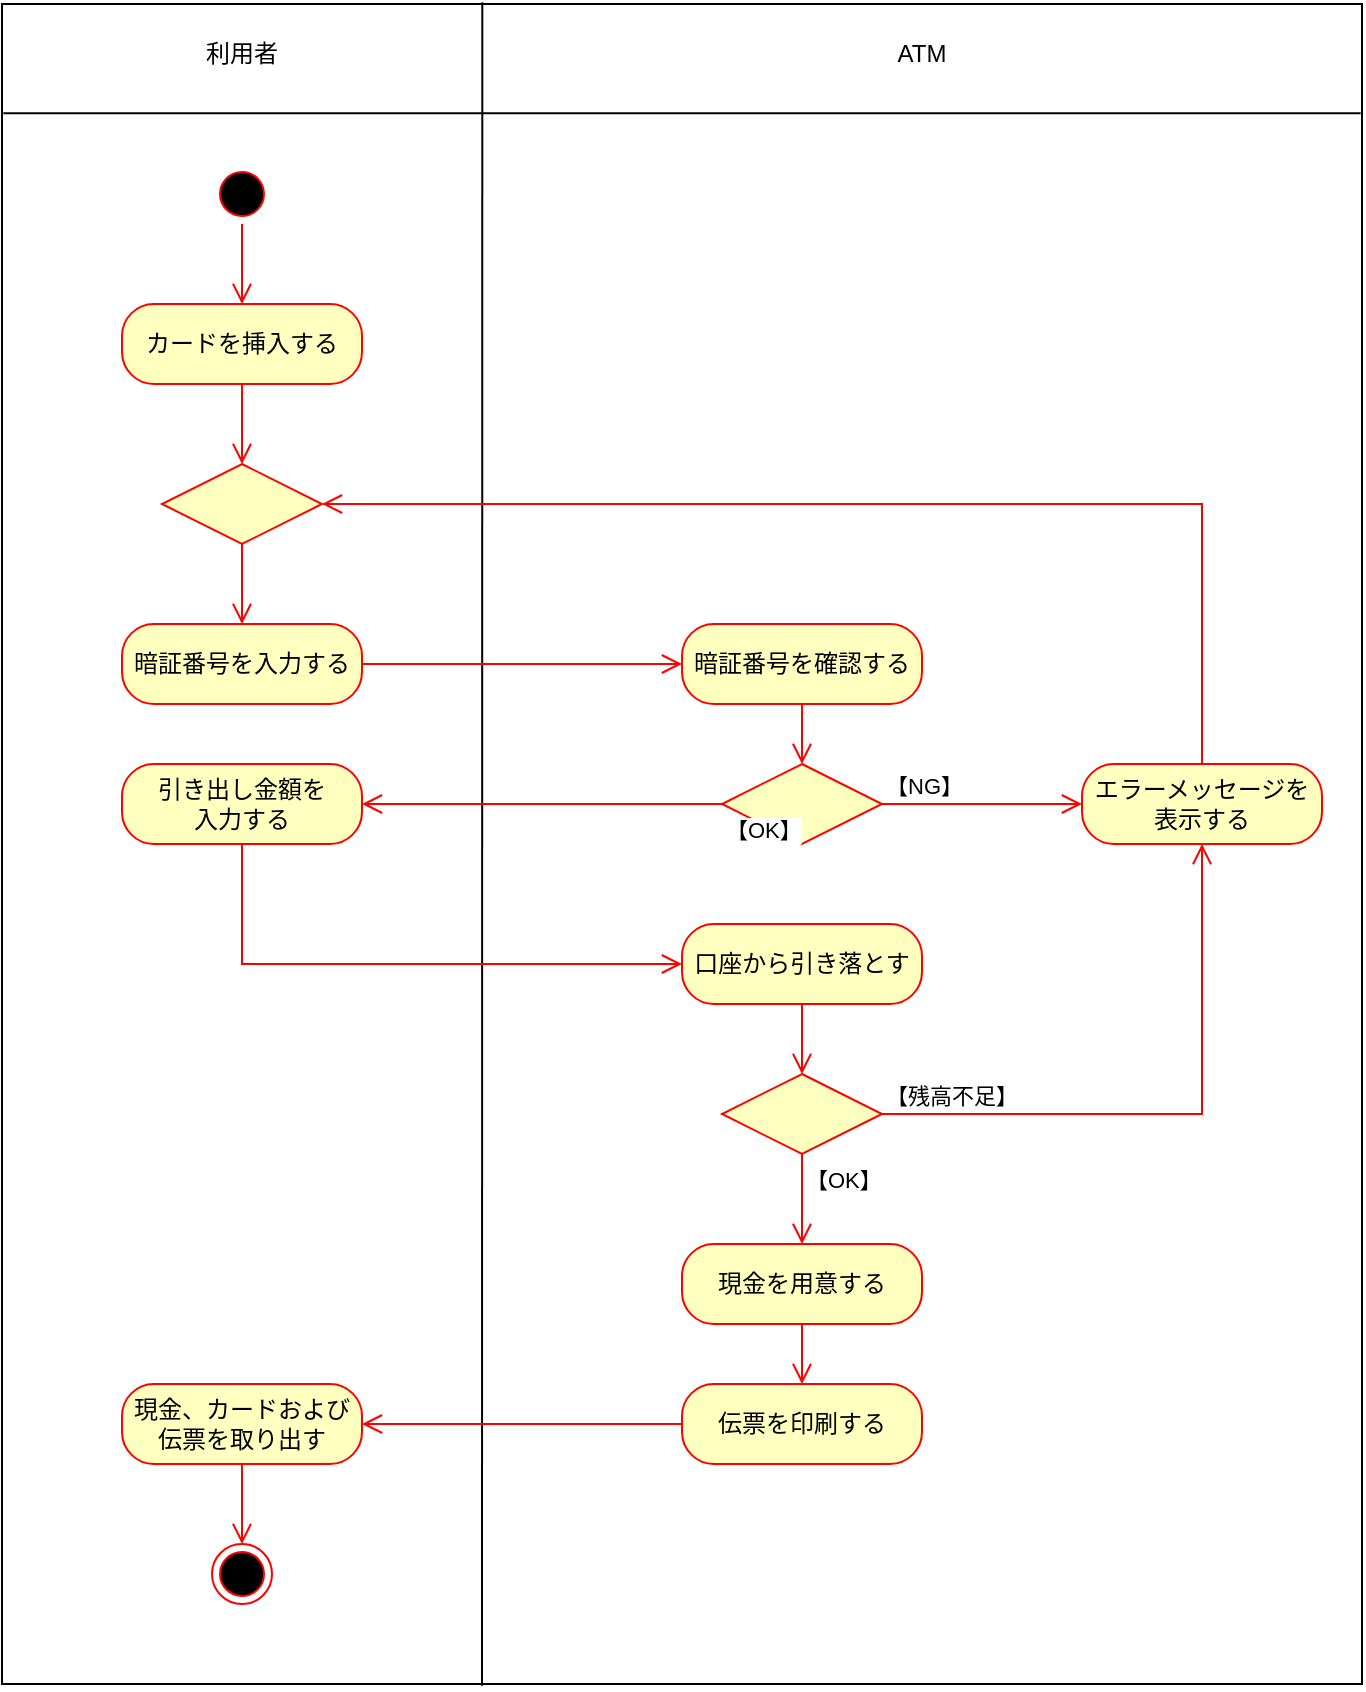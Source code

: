 <mxfile version="21.6.1" type="device">
  <diagram name="ページ1" id="jOh2jZPJ2Ui1b5TENfLH">
    <mxGraphModel dx="1257" dy="634" grid="1" gridSize="10" guides="1" tooltips="1" connect="1" arrows="1" fold="1" page="1" pageScale="1" pageWidth="827" pageHeight="1169" math="0" shadow="0">
      <root>
        <mxCell id="0" />
        <mxCell id="1" parent="0" />
        <mxCell id="Xevoeb9xiDvfFG-74W2G-34" value="" style="rounded=0;whiteSpace=wrap;html=1;" vertex="1" parent="1">
          <mxGeometry x="80" y="50" width="680" height="840" as="geometry" />
        </mxCell>
        <mxCell id="Xevoeb9xiDvfFG-74W2G-36" value="" style="endArrow=none;html=1;rounded=0;exitX=0.338;exitY=1.002;exitDx=0;exitDy=0;exitPerimeter=0;" edge="1" parent="1">
          <mxGeometry width="50" height="50" relative="1" as="geometry">
            <mxPoint x="320.0" y="890.84" as="sourcePoint" />
            <mxPoint x="320.16" y="49.16" as="targetPoint" />
          </mxGeometry>
        </mxCell>
        <mxCell id="Xevoeb9xiDvfFG-74W2G-2" value="" style="ellipse;html=1;shape=startState;fillColor=#000000;strokeColor=#ff0000;" vertex="1" parent="1">
          <mxGeometry x="185" y="130" width="30" height="30" as="geometry" />
        </mxCell>
        <mxCell id="Xevoeb9xiDvfFG-74W2G-3" value="" style="edgeStyle=orthogonalEdgeStyle;html=1;verticalAlign=bottom;endArrow=open;endSize=8;strokeColor=#ff0000;rounded=0;" edge="1" source="Xevoeb9xiDvfFG-74W2G-2" parent="1">
          <mxGeometry relative="1" as="geometry">
            <mxPoint x="200" y="200" as="targetPoint" />
          </mxGeometry>
        </mxCell>
        <mxCell id="Xevoeb9xiDvfFG-74W2G-4" value="カードを挿入する" style="rounded=1;whiteSpace=wrap;html=1;arcSize=40;fontColor=#000000;fillColor=#ffffc0;strokeColor=#ff0000;" vertex="1" parent="1">
          <mxGeometry x="140" y="200" width="120" height="40" as="geometry" />
        </mxCell>
        <mxCell id="Xevoeb9xiDvfFG-74W2G-5" value="" style="edgeStyle=orthogonalEdgeStyle;html=1;verticalAlign=bottom;endArrow=open;endSize=8;strokeColor=#ff0000;rounded=0;" edge="1" source="Xevoeb9xiDvfFG-74W2G-4" parent="1">
          <mxGeometry relative="1" as="geometry">
            <mxPoint x="200" y="280" as="targetPoint" />
          </mxGeometry>
        </mxCell>
        <mxCell id="Xevoeb9xiDvfFG-74W2G-6" value="" style="rhombus;whiteSpace=wrap;html=1;fontColor=#000000;fillColor=#ffffc0;strokeColor=#ff0000;" vertex="1" parent="1">
          <mxGeometry x="160" y="280" width="80" height="40" as="geometry" />
        </mxCell>
        <mxCell id="Xevoeb9xiDvfFG-74W2G-8" value="" style="edgeStyle=orthogonalEdgeStyle;html=1;align=left;verticalAlign=top;endArrow=open;endSize=8;strokeColor=#ff0000;rounded=0;" edge="1" source="Xevoeb9xiDvfFG-74W2G-6" parent="1">
          <mxGeometry x="-1" relative="1" as="geometry">
            <mxPoint x="200" y="360" as="targetPoint" />
          </mxGeometry>
        </mxCell>
        <mxCell id="Xevoeb9xiDvfFG-74W2G-9" value="暗証番号を入力する" style="rounded=1;whiteSpace=wrap;html=1;arcSize=40;fontColor=#000000;fillColor=#ffffc0;strokeColor=#ff0000;" vertex="1" parent="1">
          <mxGeometry x="140" y="360" width="120" height="40" as="geometry" />
        </mxCell>
        <mxCell id="Xevoeb9xiDvfFG-74W2G-13" value="暗証番号を確認する" style="rounded=1;whiteSpace=wrap;html=1;arcSize=40;fontColor=#000000;fillColor=#ffffc0;strokeColor=#ff0000;" vertex="1" parent="1">
          <mxGeometry x="420" y="360" width="120" height="40" as="geometry" />
        </mxCell>
        <mxCell id="Xevoeb9xiDvfFG-74W2G-10" value="" style="edgeStyle=orthogonalEdgeStyle;html=1;verticalAlign=bottom;endArrow=open;endSize=8;strokeColor=#ff0000;rounded=0;" edge="1" source="Xevoeb9xiDvfFG-74W2G-9" parent="1">
          <mxGeometry relative="1" as="geometry">
            <mxPoint x="420" y="380" as="targetPoint" />
          </mxGeometry>
        </mxCell>
        <mxCell id="Xevoeb9xiDvfFG-74W2G-14" value="" style="edgeStyle=orthogonalEdgeStyle;html=1;verticalAlign=bottom;endArrow=open;endSize=8;strokeColor=#ff0000;rounded=0;" edge="1" source="Xevoeb9xiDvfFG-74W2G-13" parent="1">
          <mxGeometry relative="1" as="geometry">
            <mxPoint x="480" y="430" as="targetPoint" />
          </mxGeometry>
        </mxCell>
        <mxCell id="Xevoeb9xiDvfFG-74W2G-15" value="" style="rhombus;whiteSpace=wrap;html=1;fontColor=#000000;fillColor=#ffffc0;strokeColor=#ff0000;" vertex="1" parent="1">
          <mxGeometry x="440" y="430" width="80" height="40" as="geometry" />
        </mxCell>
        <mxCell id="Xevoeb9xiDvfFG-74W2G-16" value="【NG】" style="edgeStyle=orthogonalEdgeStyle;html=1;align=left;verticalAlign=bottom;endArrow=open;endSize=8;strokeColor=#ff0000;rounded=0;" edge="1" source="Xevoeb9xiDvfFG-74W2G-15" parent="1">
          <mxGeometry x="-1" relative="1" as="geometry">
            <mxPoint x="620" y="450" as="targetPoint" />
          </mxGeometry>
        </mxCell>
        <mxCell id="Xevoeb9xiDvfFG-74W2G-18" value="引き出し金額を&lt;br&gt;入力する" style="rounded=1;whiteSpace=wrap;html=1;arcSize=40;fontColor=#000000;fillColor=#ffffc0;strokeColor=#ff0000;" vertex="1" parent="1">
          <mxGeometry x="140" y="430" width="120" height="40" as="geometry" />
        </mxCell>
        <mxCell id="Xevoeb9xiDvfFG-74W2G-17" value="【OK】" style="edgeStyle=orthogonalEdgeStyle;html=1;align=left;verticalAlign=top;endArrow=open;endSize=8;strokeColor=#ff0000;rounded=0;" edge="1" source="Xevoeb9xiDvfFG-74W2G-15" parent="1">
          <mxGeometry x="-1" relative="1" as="geometry">
            <mxPoint x="260" y="450" as="targetPoint" />
          </mxGeometry>
        </mxCell>
        <mxCell id="Xevoeb9xiDvfFG-74W2G-20" value="エラーメッセージを表示する" style="rounded=1;whiteSpace=wrap;html=1;arcSize=40;fontColor=#000000;fillColor=#ffffc0;strokeColor=#ff0000;" vertex="1" parent="1">
          <mxGeometry x="620" y="430" width="120" height="40" as="geometry" />
        </mxCell>
        <mxCell id="Xevoeb9xiDvfFG-74W2G-19" value="" style="edgeStyle=orthogonalEdgeStyle;html=1;verticalAlign=bottom;endArrow=open;endSize=8;strokeColor=#ff0000;rounded=0;entryX=0;entryY=0.5;entryDx=0;entryDy=0;" edge="1" source="Xevoeb9xiDvfFG-74W2G-18" parent="1" target="Xevoeb9xiDvfFG-74W2G-22">
          <mxGeometry relative="1" as="geometry">
            <mxPoint x="340" y="570" as="targetPoint" />
            <Array as="points">
              <mxPoint x="200" y="530" />
            </Array>
          </mxGeometry>
        </mxCell>
        <mxCell id="Xevoeb9xiDvfFG-74W2G-22" value="口座から引き落とす" style="rounded=1;whiteSpace=wrap;html=1;arcSize=40;fontColor=#000000;fillColor=#ffffc0;strokeColor=#ff0000;" vertex="1" parent="1">
          <mxGeometry x="420" y="510" width="120" height="40" as="geometry" />
        </mxCell>
        <mxCell id="Xevoeb9xiDvfFG-74W2G-21" value="" style="edgeStyle=orthogonalEdgeStyle;html=1;verticalAlign=bottom;endArrow=open;endSize=8;strokeColor=#ff0000;rounded=0;entryX=1;entryY=0.5;entryDx=0;entryDy=0;" edge="1" source="Xevoeb9xiDvfFG-74W2G-20" parent="1" target="Xevoeb9xiDvfFG-74W2G-6">
          <mxGeometry relative="1" as="geometry">
            <mxPoint x="620" y="260" as="targetPoint" />
            <Array as="points">
              <mxPoint x="680" y="300" />
            </Array>
          </mxGeometry>
        </mxCell>
        <mxCell id="Xevoeb9xiDvfFG-74W2G-23" value="" style="edgeStyle=orthogonalEdgeStyle;html=1;verticalAlign=bottom;endArrow=open;endSize=8;strokeColor=#ff0000;rounded=0;entryX=0.5;entryY=0;entryDx=0;entryDy=0;" edge="1" source="Xevoeb9xiDvfFG-74W2G-22" parent="1" target="Xevoeb9xiDvfFG-74W2G-24">
          <mxGeometry relative="1" as="geometry">
            <mxPoint x="480" y="580" as="targetPoint" />
          </mxGeometry>
        </mxCell>
        <mxCell id="Xevoeb9xiDvfFG-74W2G-24" value="" style="rhombus;whiteSpace=wrap;html=1;fontColor=#000000;fillColor=#ffffc0;strokeColor=#ff0000;" vertex="1" parent="1">
          <mxGeometry x="440" y="585" width="80" height="40" as="geometry" />
        </mxCell>
        <mxCell id="Xevoeb9xiDvfFG-74W2G-25" value="【残高不足】" style="edgeStyle=orthogonalEdgeStyle;html=1;align=left;verticalAlign=bottom;endArrow=open;endSize=8;strokeColor=#ff0000;rounded=0;entryX=0.5;entryY=1;entryDx=0;entryDy=0;" edge="1" source="Xevoeb9xiDvfFG-74W2G-24" parent="1" target="Xevoeb9xiDvfFG-74W2G-20">
          <mxGeometry x="-1" relative="1" as="geometry">
            <mxPoint x="620" y="605" as="targetPoint" />
          </mxGeometry>
        </mxCell>
        <mxCell id="Xevoeb9xiDvfFG-74W2G-26" value="【OK】" style="edgeStyle=orthogonalEdgeStyle;html=1;align=left;verticalAlign=top;endArrow=open;endSize=8;strokeColor=#ff0000;rounded=0;" edge="1" source="Xevoeb9xiDvfFG-74W2G-24" parent="1">
          <mxGeometry x="-1" relative="1" as="geometry">
            <mxPoint x="480" y="670" as="targetPoint" />
          </mxGeometry>
        </mxCell>
        <mxCell id="Xevoeb9xiDvfFG-74W2G-27" value="現金を用意する" style="rounded=1;whiteSpace=wrap;html=1;arcSize=40;fontColor=#000000;fillColor=#ffffc0;strokeColor=#ff0000;" vertex="1" parent="1">
          <mxGeometry x="420" y="670" width="120" height="40" as="geometry" />
        </mxCell>
        <mxCell id="Xevoeb9xiDvfFG-74W2G-28" value="" style="edgeStyle=orthogonalEdgeStyle;html=1;verticalAlign=bottom;endArrow=open;endSize=8;strokeColor=#ff0000;rounded=0;" edge="1" source="Xevoeb9xiDvfFG-74W2G-27" parent="1">
          <mxGeometry relative="1" as="geometry">
            <mxPoint x="480" y="740" as="targetPoint" />
          </mxGeometry>
        </mxCell>
        <mxCell id="Xevoeb9xiDvfFG-74W2G-29" value="伝票を印刷する" style="rounded=1;whiteSpace=wrap;html=1;arcSize=40;fontColor=#000000;fillColor=#ffffc0;strokeColor=#ff0000;" vertex="1" parent="1">
          <mxGeometry x="420" y="740" width="120" height="40" as="geometry" />
        </mxCell>
        <mxCell id="Xevoeb9xiDvfFG-74W2G-30" value="" style="edgeStyle=orthogonalEdgeStyle;html=1;verticalAlign=bottom;endArrow=open;endSize=8;strokeColor=#ff0000;rounded=0;" edge="1" source="Xevoeb9xiDvfFG-74W2G-29" parent="1">
          <mxGeometry relative="1" as="geometry">
            <mxPoint x="260" y="760" as="targetPoint" />
          </mxGeometry>
        </mxCell>
        <mxCell id="Xevoeb9xiDvfFG-74W2G-31" value="現金、カードおよび伝票を取り出す" style="rounded=1;whiteSpace=wrap;html=1;arcSize=40;fontColor=#000000;fillColor=#ffffc0;strokeColor=#ff0000;" vertex="1" parent="1">
          <mxGeometry x="140" y="740" width="120" height="40" as="geometry" />
        </mxCell>
        <mxCell id="Xevoeb9xiDvfFG-74W2G-32" value="" style="edgeStyle=orthogonalEdgeStyle;html=1;verticalAlign=bottom;endArrow=open;endSize=8;strokeColor=#ff0000;rounded=0;" edge="1" source="Xevoeb9xiDvfFG-74W2G-31" parent="1">
          <mxGeometry relative="1" as="geometry">
            <mxPoint x="200" y="820" as="targetPoint" />
          </mxGeometry>
        </mxCell>
        <mxCell id="Xevoeb9xiDvfFG-74W2G-33" value="" style="ellipse;html=1;shape=endState;fillColor=#000000;strokeColor=#ff0000;" vertex="1" parent="1">
          <mxGeometry x="185" y="820" width="30" height="30" as="geometry" />
        </mxCell>
        <mxCell id="Xevoeb9xiDvfFG-74W2G-35" value="" style="endArrow=none;html=1;rounded=0;entryX=0.999;entryY=0.065;entryDx=0;entryDy=0;entryPerimeter=0;exitX=0.001;exitY=0.065;exitDx=0;exitDy=0;exitPerimeter=0;endSize=5;startSize=5;" edge="1" parent="1" source="Xevoeb9xiDvfFG-74W2G-34" target="Xevoeb9xiDvfFG-74W2G-34">
          <mxGeometry width="50" height="50" relative="1" as="geometry">
            <mxPoint x="80" y="110" as="sourcePoint" />
            <mxPoint x="130" y="60" as="targetPoint" />
          </mxGeometry>
        </mxCell>
        <mxCell id="Xevoeb9xiDvfFG-74W2G-37" value="利用者" style="text;html=1;strokeColor=none;fillColor=none;align=center;verticalAlign=middle;whiteSpace=wrap;rounded=0;" vertex="1" parent="1">
          <mxGeometry x="170" y="60" width="60" height="30" as="geometry" />
        </mxCell>
        <mxCell id="Xevoeb9xiDvfFG-74W2G-38" value="ATM" style="text;html=1;strokeColor=none;fillColor=none;align=center;verticalAlign=middle;whiteSpace=wrap;rounded=0;" vertex="1" parent="1">
          <mxGeometry x="510" y="60" width="60" height="30" as="geometry" />
        </mxCell>
      </root>
    </mxGraphModel>
  </diagram>
</mxfile>
